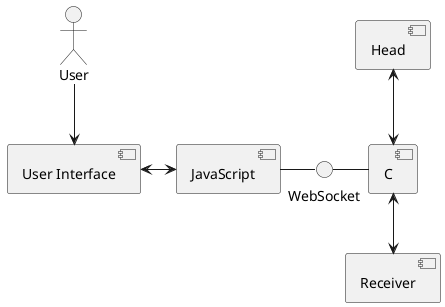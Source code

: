 @startuml Komponentendiagramm

[C] as C
[User Interface] as HTML
[JavaScript] as JS
[Head] as SK
[Receiver] as ME
interface "WebSocket" as WS
actor "User" as user

HTML <-> JS
JS - WS
WS - C
user -down-> HTML
C <-down-> ME
C <-up-> SK


@enduml